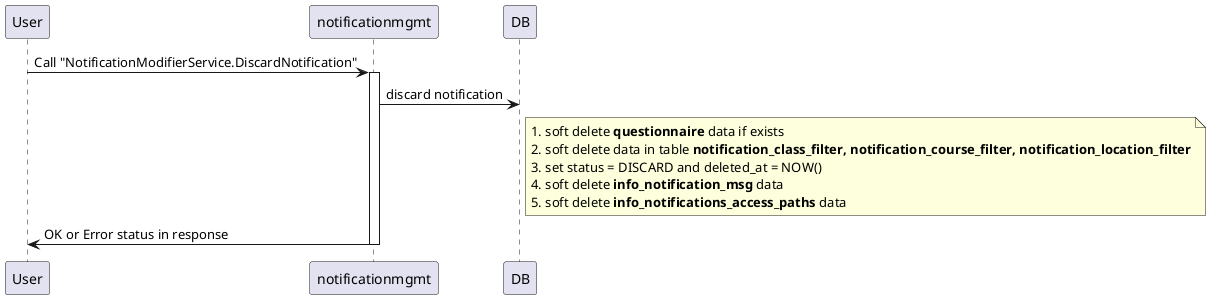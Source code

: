 @startuml communication_simplified
hide circle

User   -> notificationmgmt:  Call "NotificationModifierService.DiscardNotification"
activate notificationmgmt
notificationmgmt -> DB: discard notification
note right DB
    1. soft delete **questionnaire** data if exists
    2. soft delete data in table **notification_class_filter, notification_course_filter, notification_location_filter**
    3. set status = DISCARD and deleted_at = NOW()
    4. soft delete **info_notification_msg** data
    5. soft delete **info_notifications_access_paths** data
end note
notificationmgmt -> User: OK or Error status in response
deactivate notificationmgmt
@endumlstatus
